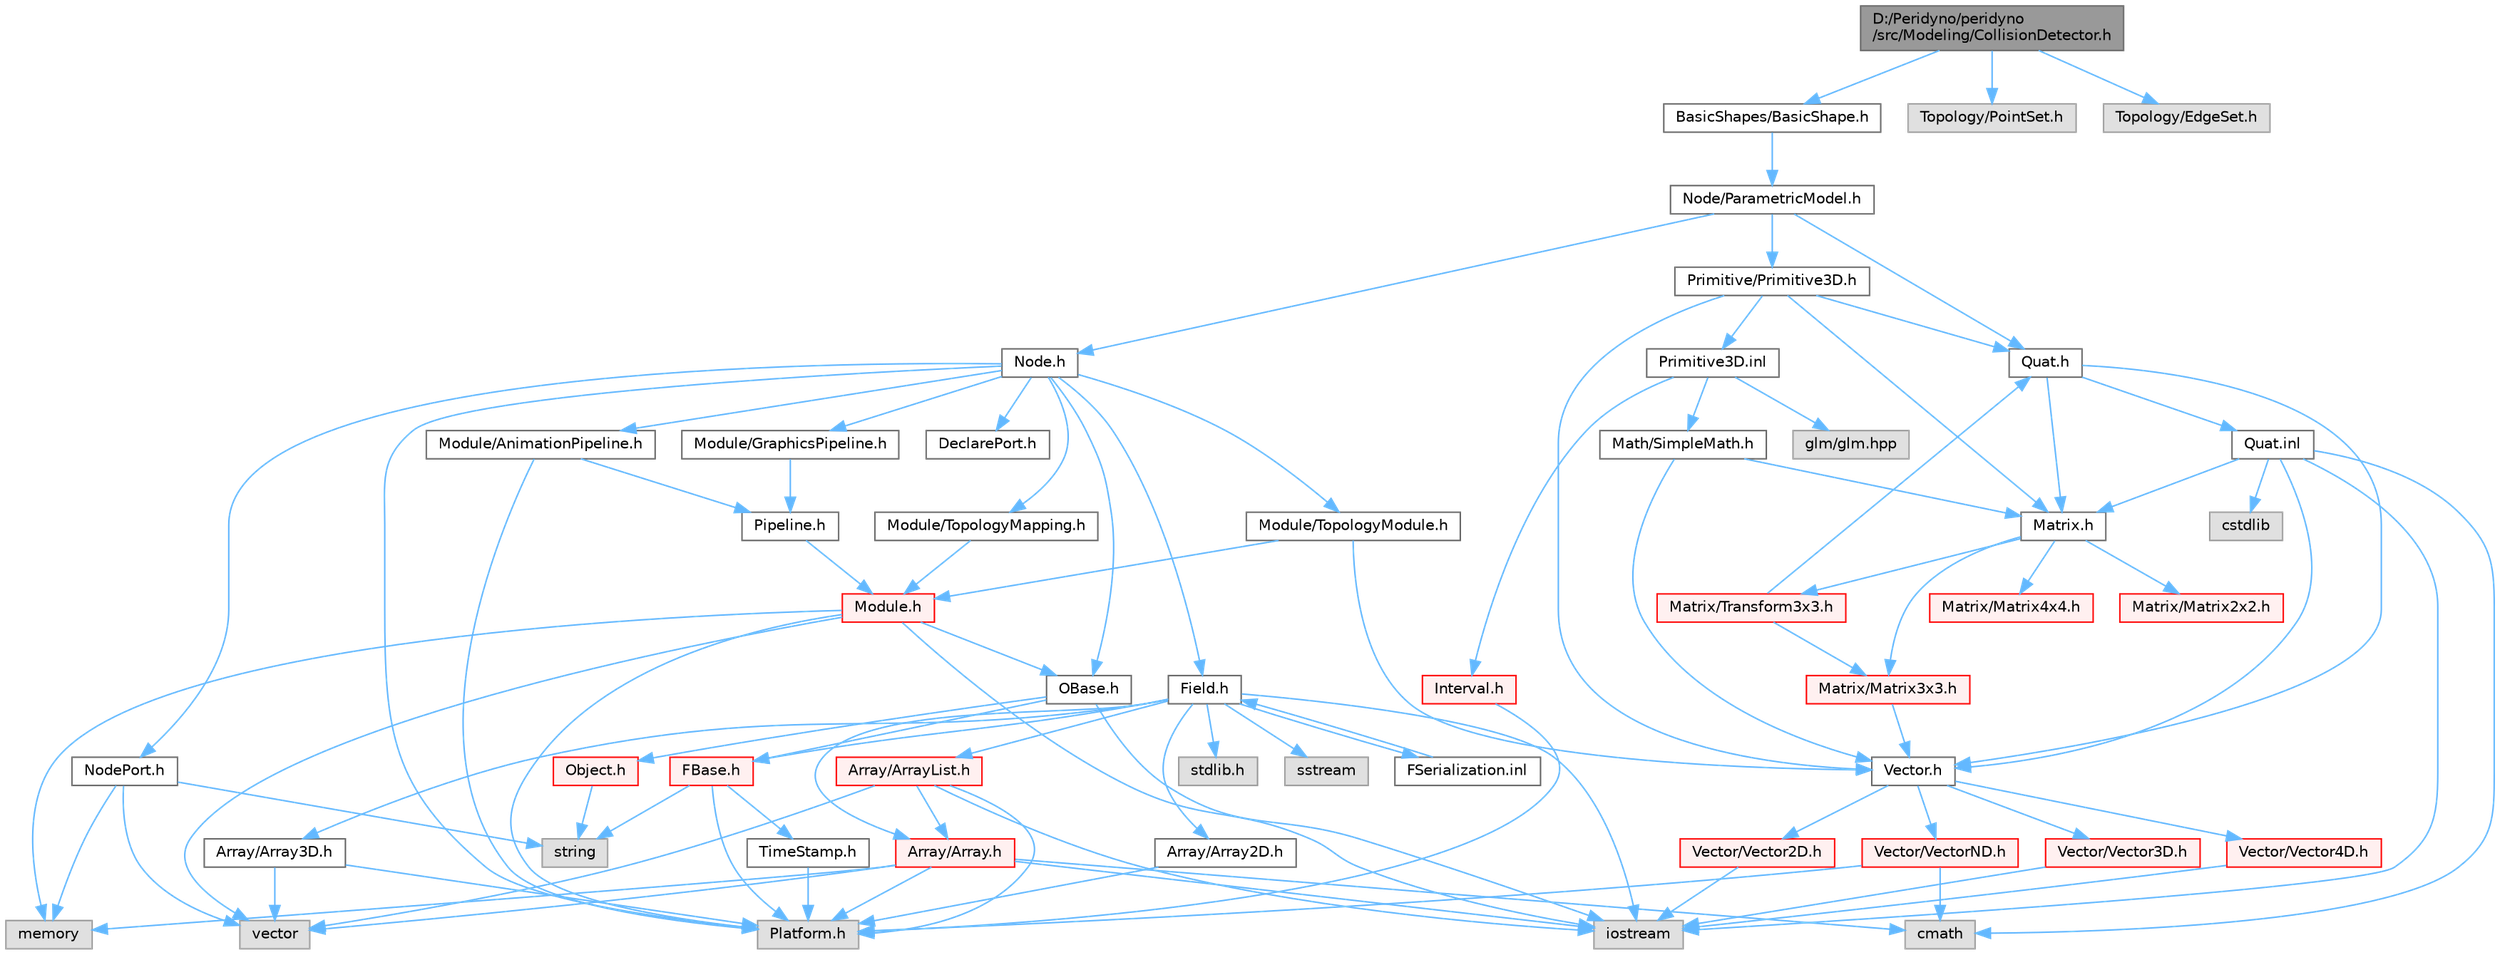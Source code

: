 digraph "D:/Peridyno/peridyno/src/Modeling/CollisionDetector.h"
{
 // LATEX_PDF_SIZE
  bgcolor="transparent";
  edge [fontname=Helvetica,fontsize=10,labelfontname=Helvetica,labelfontsize=10];
  node [fontname=Helvetica,fontsize=10,shape=box,height=0.2,width=0.4];
  Node1 [id="Node000001",label="D:/Peridyno/peridyno\l/src/Modeling/CollisionDetector.h",height=0.2,width=0.4,color="gray40", fillcolor="grey60", style="filled", fontcolor="black",tooltip=" "];
  Node1 -> Node2 [id="edge1_Node000001_Node000002",color="steelblue1",style="solid",tooltip=" "];
  Node2 [id="Node000002",label="BasicShapes/BasicShape.h",height=0.2,width=0.4,color="grey40", fillcolor="white", style="filled",URL="$_basic_shape_8h.html",tooltip=" "];
  Node2 -> Node3 [id="edge2_Node000002_Node000003",color="steelblue1",style="solid",tooltip=" "];
  Node3 [id="Node000003",label="Node/ParametricModel.h",height=0.2,width=0.4,color="grey40", fillcolor="white", style="filled",URL="$_parametric_model_8h.html",tooltip=" "];
  Node3 -> Node4 [id="edge3_Node000003_Node000004",color="steelblue1",style="solid",tooltip=" "];
  Node4 [id="Node000004",label="Node.h",height=0.2,width=0.4,color="grey40", fillcolor="white", style="filled",URL="$_node_8h.html",tooltip=" "];
  Node4 -> Node5 [id="edge4_Node000004_Node000005",color="steelblue1",style="solid",tooltip=" "];
  Node5 [id="Node000005",label="OBase.h",height=0.2,width=0.4,color="grey40", fillcolor="white", style="filled",URL="$_o_base_8h.html",tooltip=" "];
  Node5 -> Node6 [id="edge5_Node000005_Node000006",color="steelblue1",style="solid",tooltip=" "];
  Node6 [id="Node000006",label="iostream",height=0.2,width=0.4,color="grey60", fillcolor="#E0E0E0", style="filled",tooltip=" "];
  Node5 -> Node7 [id="edge6_Node000005_Node000007",color="steelblue1",style="solid",tooltip=" "];
  Node7 [id="Node000007",label="FBase.h",height=0.2,width=0.4,color="red", fillcolor="#FFF0F0", style="filled",URL="$_f_base_8h.html",tooltip=" "];
  Node7 -> Node8 [id="edge7_Node000007_Node000008",color="steelblue1",style="solid",tooltip=" "];
  Node8 [id="Node000008",label="Platform.h",height=0.2,width=0.4,color="grey60", fillcolor="#E0E0E0", style="filled",tooltip=" "];
  Node7 -> Node9 [id="edge8_Node000007_Node000009",color="steelblue1",style="solid",tooltip=" "];
  Node9 [id="Node000009",label="TimeStamp.h",height=0.2,width=0.4,color="grey40", fillcolor="white", style="filled",URL="$_time_stamp_8h.html",tooltip=" "];
  Node9 -> Node8 [id="edge9_Node000009_Node000008",color="steelblue1",style="solid",tooltip=" "];
  Node7 -> Node11 [id="edge10_Node000007_Node000011",color="steelblue1",style="solid",tooltip=" "];
  Node11 [id="Node000011",label="string",height=0.2,width=0.4,color="grey60", fillcolor="#E0E0E0", style="filled",tooltip=" "];
  Node5 -> Node14 [id="edge11_Node000005_Node000014",color="steelblue1",style="solid",tooltip=" "];
  Node14 [id="Node000014",label="Object.h",height=0.2,width=0.4,color="red", fillcolor="#FFF0F0", style="filled",URL="$_object_8h.html",tooltip=" "];
  Node14 -> Node11 [id="edge12_Node000014_Node000011",color="steelblue1",style="solid",tooltip=" "];
  Node4 -> Node17 [id="edge13_Node000004_Node000017",color="steelblue1",style="solid",tooltip=" "];
  Node17 [id="Node000017",label="Field.h",height=0.2,width=0.4,color="grey40", fillcolor="white", style="filled",URL="$_field_8h.html",tooltip=" "];
  Node17 -> Node6 [id="edge14_Node000017_Node000006",color="steelblue1",style="solid",tooltip=" "];
  Node17 -> Node18 [id="edge15_Node000017_Node000018",color="steelblue1",style="solid",tooltip=" "];
  Node18 [id="Node000018",label="stdlib.h",height=0.2,width=0.4,color="grey60", fillcolor="#E0E0E0", style="filled",tooltip=" "];
  Node17 -> Node19 [id="edge16_Node000017_Node000019",color="steelblue1",style="solid",tooltip=" "];
  Node19 [id="Node000019",label="sstream",height=0.2,width=0.4,color="grey60", fillcolor="#E0E0E0", style="filled",tooltip=" "];
  Node17 -> Node7 [id="edge17_Node000017_Node000007",color="steelblue1",style="solid",tooltip=" "];
  Node17 -> Node20 [id="edge18_Node000017_Node000020",color="steelblue1",style="solid",tooltip=" "];
  Node20 [id="Node000020",label="Array/Array.h",height=0.2,width=0.4,color="red", fillcolor="#FFF0F0", style="filled",URL="$_array_8h.html",tooltip=" "];
  Node20 -> Node8 [id="edge19_Node000020_Node000008",color="steelblue1",style="solid",tooltip=" "];
  Node20 -> Node22 [id="edge20_Node000020_Node000022",color="steelblue1",style="solid",tooltip=" "];
  Node22 [id="Node000022",label="vector",height=0.2,width=0.4,color="grey60", fillcolor="#E0E0E0", style="filled",tooltip=" "];
  Node20 -> Node6 [id="edge21_Node000020_Node000006",color="steelblue1",style="solid",tooltip=" "];
  Node20 -> Node24 [id="edge22_Node000020_Node000024",color="steelblue1",style="solid",tooltip=" "];
  Node24 [id="Node000024",label="memory",height=0.2,width=0.4,color="grey60", fillcolor="#E0E0E0", style="filled",tooltip=" "];
  Node20 -> Node25 [id="edge23_Node000020_Node000025",color="steelblue1",style="solid",tooltip=" "];
  Node25 [id="Node000025",label="cmath",height=0.2,width=0.4,color="grey60", fillcolor="#E0E0E0", style="filled",tooltip=" "];
  Node17 -> Node26 [id="edge24_Node000017_Node000026",color="steelblue1",style="solid",tooltip=" "];
  Node26 [id="Node000026",label="Array/Array2D.h",height=0.2,width=0.4,color="grey40", fillcolor="white", style="filled",URL="$_array2_d_8h.html",tooltip=" "];
  Node26 -> Node8 [id="edge25_Node000026_Node000008",color="steelblue1",style="solid",tooltip=" "];
  Node17 -> Node27 [id="edge26_Node000017_Node000027",color="steelblue1",style="solid",tooltip=" "];
  Node27 [id="Node000027",label="Array/Array3D.h",height=0.2,width=0.4,color="grey40", fillcolor="white", style="filled",URL="$_array3_d_8h.html",tooltip=" "];
  Node27 -> Node8 [id="edge27_Node000027_Node000008",color="steelblue1",style="solid",tooltip=" "];
  Node27 -> Node22 [id="edge28_Node000027_Node000022",color="steelblue1",style="solid",tooltip=" "];
  Node17 -> Node28 [id="edge29_Node000017_Node000028",color="steelblue1",style="solid",tooltip=" "];
  Node28 [id="Node000028",label="Array/ArrayList.h",height=0.2,width=0.4,color="red", fillcolor="#FFF0F0", style="filled",URL="$_array_list_8h.html",tooltip=" "];
  Node28 -> Node22 [id="edge30_Node000028_Node000022",color="steelblue1",style="solid",tooltip=" "];
  Node28 -> Node6 [id="edge31_Node000028_Node000006",color="steelblue1",style="solid",tooltip=" "];
  Node28 -> Node8 [id="edge32_Node000028_Node000008",color="steelblue1",style="solid",tooltip=" "];
  Node28 -> Node20 [id="edge33_Node000028_Node000020",color="steelblue1",style="solid",tooltip=" "];
  Node17 -> Node69 [id="edge34_Node000017_Node000069",color="steelblue1",style="solid",tooltip=" "];
  Node69 [id="Node000069",label="FSerialization.inl",height=0.2,width=0.4,color="grey40", fillcolor="white", style="filled",URL="$_f_serialization_8inl.html",tooltip=" "];
  Node69 -> Node17 [id="edge35_Node000069_Node000017",color="steelblue1",style="solid",tooltip=" "];
  Node4 -> Node8 [id="edge36_Node000004_Node000008",color="steelblue1",style="solid",tooltip=" "];
  Node4 -> Node70 [id="edge37_Node000004_Node000070",color="steelblue1",style="solid",tooltip=" "];
  Node70 [id="Node000070",label="DeclarePort.h",height=0.2,width=0.4,color="grey40", fillcolor="white", style="filled",URL="$_declare_port_8h.html",tooltip=" "];
  Node4 -> Node71 [id="edge38_Node000004_Node000071",color="steelblue1",style="solid",tooltip=" "];
  Node71 [id="Node000071",label="NodePort.h",height=0.2,width=0.4,color="grey40", fillcolor="white", style="filled",URL="$_node_port_8h.html",tooltip=" "];
  Node71 -> Node11 [id="edge39_Node000071_Node000011",color="steelblue1",style="solid",tooltip=" "];
  Node71 -> Node22 [id="edge40_Node000071_Node000022",color="steelblue1",style="solid",tooltip=" "];
  Node71 -> Node24 [id="edge41_Node000071_Node000024",color="steelblue1",style="solid",tooltip=" "];
  Node4 -> Node72 [id="edge42_Node000004_Node000072",color="steelblue1",style="solid",tooltip=" "];
  Node72 [id="Node000072",label="Module/TopologyModule.h",height=0.2,width=0.4,color="grey40", fillcolor="white", style="filled",URL="$_topology_module_8h.html",tooltip=" "];
  Node72 -> Node33 [id="edge43_Node000072_Node000033",color="steelblue1",style="solid",tooltip=" "];
  Node33 [id="Node000033",label="Vector.h",height=0.2,width=0.4,color="grey40", fillcolor="white", style="filled",URL="$_vector_8h.html",tooltip=" "];
  Node33 -> Node34 [id="edge44_Node000033_Node000034",color="steelblue1",style="solid",tooltip=" "];
  Node34 [id="Node000034",label="Vector/Vector2D.h",height=0.2,width=0.4,color="red", fillcolor="#FFF0F0", style="filled",URL="$_vector2_d_8h.html",tooltip=" "];
  Node34 -> Node6 [id="edge45_Node000034_Node000006",color="steelblue1",style="solid",tooltip=" "];
  Node33 -> Node40 [id="edge46_Node000033_Node000040",color="steelblue1",style="solid",tooltip=" "];
  Node40 [id="Node000040",label="Vector/Vector3D.h",height=0.2,width=0.4,color="red", fillcolor="#FFF0F0", style="filled",URL="$_vector3_d_8h.html",tooltip=" "];
  Node40 -> Node6 [id="edge47_Node000040_Node000006",color="steelblue1",style="solid",tooltip=" "];
  Node33 -> Node43 [id="edge48_Node000033_Node000043",color="steelblue1",style="solid",tooltip=" "];
  Node43 [id="Node000043",label="Vector/Vector4D.h",height=0.2,width=0.4,color="red", fillcolor="#FFF0F0", style="filled",URL="$_vector4_d_8h.html",tooltip=" "];
  Node43 -> Node6 [id="edge49_Node000043_Node000006",color="steelblue1",style="solid",tooltip=" "];
  Node33 -> Node46 [id="edge50_Node000033_Node000046",color="steelblue1",style="solid",tooltip=" "];
  Node46 [id="Node000046",label="Vector/VectorND.h",height=0.2,width=0.4,color="red", fillcolor="#FFF0F0", style="filled",URL="$_vector_n_d_8h.html",tooltip=" "];
  Node46 -> Node25 [id="edge51_Node000046_Node000025",color="steelblue1",style="solid",tooltip=" "];
  Node46 -> Node8 [id="edge52_Node000046_Node000008",color="steelblue1",style="solid",tooltip=" "];
  Node72 -> Node73 [id="edge53_Node000072_Node000073",color="steelblue1",style="solid",tooltip=" "];
  Node73 [id="Node000073",label="Module.h",height=0.2,width=0.4,color="red", fillcolor="#FFF0F0", style="filled",URL="$_module_8h.html",tooltip=" "];
  Node73 -> Node8 [id="edge54_Node000073_Node000008",color="steelblue1",style="solid",tooltip=" "];
  Node73 -> Node24 [id="edge55_Node000073_Node000024",color="steelblue1",style="solid",tooltip=" "];
  Node73 -> Node22 [id="edge56_Node000073_Node000022",color="steelblue1",style="solid",tooltip=" "];
  Node73 -> Node6 [id="edge57_Node000073_Node000006",color="steelblue1",style="solid",tooltip=" "];
  Node73 -> Node5 [id="edge58_Node000073_Node000005",color="steelblue1",style="solid",tooltip=" "];
  Node4 -> Node93 [id="edge59_Node000004_Node000093",color="steelblue1",style="solid",tooltip=" "];
  Node93 [id="Node000093",label="Module/TopologyMapping.h",height=0.2,width=0.4,color="grey40", fillcolor="white", style="filled",URL="$_topology_mapping_8h.html",tooltip=" "];
  Node93 -> Node73 [id="edge60_Node000093_Node000073",color="steelblue1",style="solid",tooltip=" "];
  Node4 -> Node94 [id="edge61_Node000004_Node000094",color="steelblue1",style="solid",tooltip=" "];
  Node94 [id="Node000094",label="Module/AnimationPipeline.h",height=0.2,width=0.4,color="grey40", fillcolor="white", style="filled",URL="$_animation_pipeline_8h.html",tooltip=" "];
  Node94 -> Node95 [id="edge62_Node000094_Node000095",color="steelblue1",style="solid",tooltip=" "];
  Node95 [id="Node000095",label="Pipeline.h",height=0.2,width=0.4,color="grey40", fillcolor="white", style="filled",URL="$_pipeline_8h.html",tooltip=" "];
  Node95 -> Node73 [id="edge63_Node000095_Node000073",color="steelblue1",style="solid",tooltip=" "];
  Node94 -> Node8 [id="edge64_Node000094_Node000008",color="steelblue1",style="solid",tooltip=" "];
  Node4 -> Node96 [id="edge65_Node000004_Node000096",color="steelblue1",style="solid",tooltip=" "];
  Node96 [id="Node000096",label="Module/GraphicsPipeline.h",height=0.2,width=0.4,color="grey40", fillcolor="white", style="filled",URL="$_graphics_pipeline_8h.html",tooltip=" "];
  Node96 -> Node95 [id="edge66_Node000096_Node000095",color="steelblue1",style="solid",tooltip=" "];
  Node3 -> Node64 [id="edge67_Node000003_Node000064",color="steelblue1",style="solid",tooltip=" "];
  Node64 [id="Node000064",label="Quat.h",height=0.2,width=0.4,color="grey40", fillcolor="white", style="filled",URL="$_quat_8h.html",tooltip="Implementation of quaternion."];
  Node64 -> Node33 [id="edge68_Node000064_Node000033",color="steelblue1",style="solid",tooltip=" "];
  Node64 -> Node51 [id="edge69_Node000064_Node000051",color="steelblue1",style="solid",tooltip=" "];
  Node51 [id="Node000051",label="Matrix.h",height=0.2,width=0.4,color="grey40", fillcolor="white", style="filled",URL="$_matrix_8h.html",tooltip=" "];
  Node51 -> Node52 [id="edge70_Node000051_Node000052",color="steelblue1",style="solid",tooltip=" "];
  Node52 [id="Node000052",label="Matrix/Matrix2x2.h",height=0.2,width=0.4,color="red", fillcolor="#FFF0F0", style="filled",URL="$_matrix2x2_8h.html",tooltip=" "];
  Node51 -> Node57 [id="edge71_Node000051_Node000057",color="steelblue1",style="solid",tooltip=" "];
  Node57 [id="Node000057",label="Matrix/Matrix3x3.h",height=0.2,width=0.4,color="red", fillcolor="#FFF0F0", style="filled",URL="$_matrix3x3_8h.html",tooltip=" "];
  Node57 -> Node33 [id="edge72_Node000057_Node000033",color="steelblue1",style="solid",tooltip=" "];
  Node51 -> Node60 [id="edge73_Node000051_Node000060",color="steelblue1",style="solid",tooltip=" "];
  Node60 [id="Node000060",label="Matrix/Matrix4x4.h",height=0.2,width=0.4,color="red", fillcolor="#FFF0F0", style="filled",URL="$_matrix4x4_8h.html",tooltip=" "];
  Node51 -> Node63 [id="edge74_Node000051_Node000063",color="steelblue1",style="solid",tooltip=" "];
  Node63 [id="Node000063",label="Matrix/Transform3x3.h",height=0.2,width=0.4,color="red", fillcolor="#FFF0F0", style="filled",URL="$_transform3x3_8h.html",tooltip=" "];
  Node63 -> Node64 [id="edge75_Node000063_Node000064",color="steelblue1",style="solid",tooltip=" "];
  Node63 -> Node57 [id="edge76_Node000063_Node000057",color="steelblue1",style="solid",tooltip=" "];
  Node64 -> Node65 [id="edge77_Node000064_Node000065",color="steelblue1",style="solid",tooltip=" "];
  Node65 [id="Node000065",label="Quat.inl",height=0.2,width=0.4,color="grey40", fillcolor="white", style="filled",URL="$_quat_8inl.html",tooltip=" "];
  Node65 -> Node25 [id="edge78_Node000065_Node000025",color="steelblue1",style="solid",tooltip=" "];
  Node65 -> Node66 [id="edge79_Node000065_Node000066",color="steelblue1",style="solid",tooltip=" "];
  Node66 [id="Node000066",label="cstdlib",height=0.2,width=0.4,color="grey60", fillcolor="#E0E0E0", style="filled",tooltip=" "];
  Node65 -> Node6 [id="edge80_Node000065_Node000006",color="steelblue1",style="solid",tooltip=" "];
  Node65 -> Node33 [id="edge81_Node000065_Node000033",color="steelblue1",style="solid",tooltip=" "];
  Node65 -> Node51 [id="edge82_Node000065_Node000051",color="steelblue1",style="solid",tooltip=" "];
  Node3 -> Node97 [id="edge83_Node000003_Node000097",color="steelblue1",style="solid",tooltip=" "];
  Node97 [id="Node000097",label="Primitive/Primitive3D.h",height=0.2,width=0.4,color="grey40", fillcolor="white", style="filled",URL="$_primitive3_d_8h.html",tooltip=" "];
  Node97 -> Node33 [id="edge84_Node000097_Node000033",color="steelblue1",style="solid",tooltip=" "];
  Node97 -> Node51 [id="edge85_Node000097_Node000051",color="steelblue1",style="solid",tooltip=" "];
  Node97 -> Node64 [id="edge86_Node000097_Node000064",color="steelblue1",style="solid",tooltip=" "];
  Node97 -> Node98 [id="edge87_Node000097_Node000098",color="steelblue1",style="solid",tooltip=" "];
  Node98 [id="Node000098",label="Primitive3D.inl",height=0.2,width=0.4,color="grey40", fillcolor="white", style="filled",URL="$_primitive3_d_8inl.html",tooltip=" "];
  Node98 -> Node32 [id="edge88_Node000098_Node000032",color="steelblue1",style="solid",tooltip=" "];
  Node32 [id="Node000032",label="Math/SimpleMath.h",height=0.2,width=0.4,color="grey40", fillcolor="white", style="filled",URL="$_simple_math_8h.html",tooltip=" "];
  Node32 -> Node33 [id="edge89_Node000032_Node000033",color="steelblue1",style="solid",tooltip=" "];
  Node32 -> Node51 [id="edge90_Node000032_Node000051",color="steelblue1",style="solid",tooltip=" "];
  Node98 -> Node99 [id="edge91_Node000098_Node000099",color="steelblue1",style="solid",tooltip=" "];
  Node99 [id="Node000099",label="Interval.h",height=0.2,width=0.4,color="red", fillcolor="#FFF0F0", style="filled",URL="$_interval_8h.html",tooltip=" "];
  Node99 -> Node8 [id="edge92_Node000099_Node000008",color="steelblue1",style="solid",tooltip=" "];
  Node98 -> Node68 [id="edge93_Node000098_Node000068",color="steelblue1",style="solid",tooltip=" "];
  Node68 [id="Node000068",label="glm/glm.hpp",height=0.2,width=0.4,color="grey60", fillcolor="#E0E0E0", style="filled",tooltip=" "];
  Node1 -> Node101 [id="edge94_Node000001_Node000101",color="steelblue1",style="solid",tooltip=" "];
  Node101 [id="Node000101",label="Topology/PointSet.h",height=0.2,width=0.4,color="grey60", fillcolor="#E0E0E0", style="filled",tooltip=" "];
  Node1 -> Node102 [id="edge95_Node000001_Node000102",color="steelblue1",style="solid",tooltip=" "];
  Node102 [id="Node000102",label="Topology/EdgeSet.h",height=0.2,width=0.4,color="grey60", fillcolor="#E0E0E0", style="filled",tooltip=" "];
}
